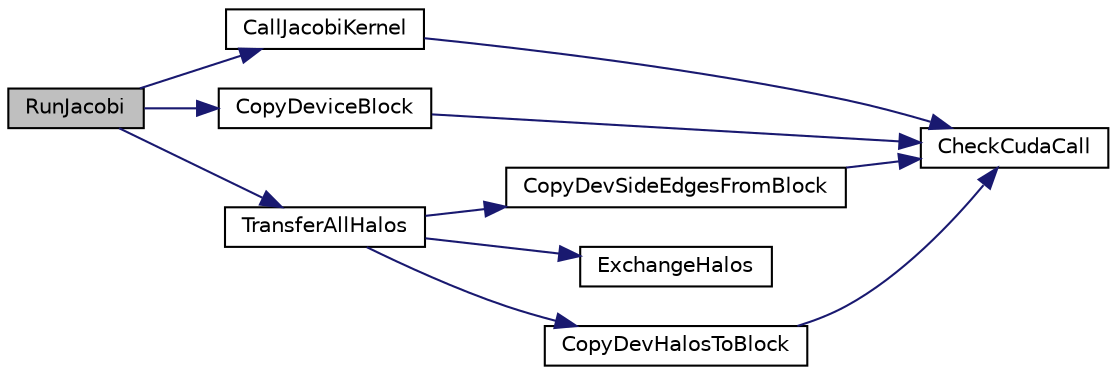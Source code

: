 digraph "RunJacobi"
{
  edge [fontname="Helvetica",fontsize="10",labelfontname="Helvetica",labelfontsize="10"];
  node [fontname="Helvetica",fontsize="10",shape=record];
  rankdir="LR";
  Node1 [label="RunJacobi",height=0.2,width=0.4,color="black", fillcolor="grey75", style="filled" fontcolor="black"];
  Node1 -> Node2 [color="midnightblue",fontsize="10",style="solid",fontname="Helvetica"];
  Node2 [label="CallJacobiKernel",height=0.2,width=0.4,color="black", fillcolor="white", style="filled",URL="$Device_8cu.html#a08324d1c9b1ee7193242670ba4b97d88",tooltip="The host wrapper for one Jacobi iteration. "];
  Node2 -> Node3 [color="midnightblue",fontsize="10",style="solid",fontname="Helvetica"];
  Node3 [label="CheckCudaCall",height=0.2,width=0.4,color="black", fillcolor="white", style="filled",URL="$Device_8cu.html#a87c5ce86d74764a06a13b73dff013870",tooltip="The host function for checking the result of a CUDA API call. "];
  Node1 -> Node4 [color="midnightblue",fontsize="10",style="solid",fontname="Helvetica"];
  Node4 [label="CopyDeviceBlock",height=0.2,width=0.4,color="black", fillcolor="white", style="filled",URL="$Device_8cu.html#aeaebe085afbffaa0d6bcd77fa16ceb97",tooltip="The host wrapper for copying the updated block over the old one, after a Jacobi iteration finishes..."];
  Node4 -> Node3 [color="midnightblue",fontsize="10",style="solid",fontname="Helvetica"];
  Node1 -> Node5 [color="midnightblue",fontsize="10",style="solid",fontname="Helvetica"];
  Node5 [label="TransferAllHalos",height=0.2,width=0.4,color="black", fillcolor="white", style="filled",URL="$Host_8c.html#ac28696e075d2053b4de5662556c16f3d",tooltip="This performs the exchanging of all necessary halos between 2 neighboring MPI processes. "];
  Node5 -> Node6 [color="midnightblue",fontsize="10",style="solid",fontname="Helvetica"];
  Node6 [label="CopyDevSideEdgesFromBlock",height=0.2,width=0.4,color="black", fillcolor="white", style="filled",URL="$Device_8cu.html#a95a52e3c2e58d2d94403a0dce2e29686",tooltip="The host wrapper for copying (packing) the values on the left and right side of the data block to sep..."];
  Node6 -> Node3 [color="midnightblue",fontsize="10",style="solid",fontname="Helvetica"];
  Node5 -> Node7 [color="midnightblue",fontsize="10",style="solid",fontname="Helvetica"];
  Node7 [label="ExchangeHalos",height=0.2,width=0.4,color="black", fillcolor="white", style="filled",URL="$CUDA__Aware__MPI_8c.html#a1dc0674ebcbca5a781885f2204d78251",tooltip="Exchange halo values between 2 direct neighbors This is the main difference between the normal CUDA &amp;..."];
  Node5 -> Node8 [color="midnightblue",fontsize="10",style="solid",fontname="Helvetica"];
  Node8 [label="CopyDevHalosToBlock",height=0.2,width=0.4,color="black", fillcolor="white", style="filled",URL="$Device_8cu.html#a3b641f8b5d521a230416b64d8b809324",tooltip="The host wrapper for copying (unpacking) the values from the halo buffers to the left and right side ..."];
  Node8 -> Node3 [color="midnightblue",fontsize="10",style="solid",fontname="Helvetica"];
}
